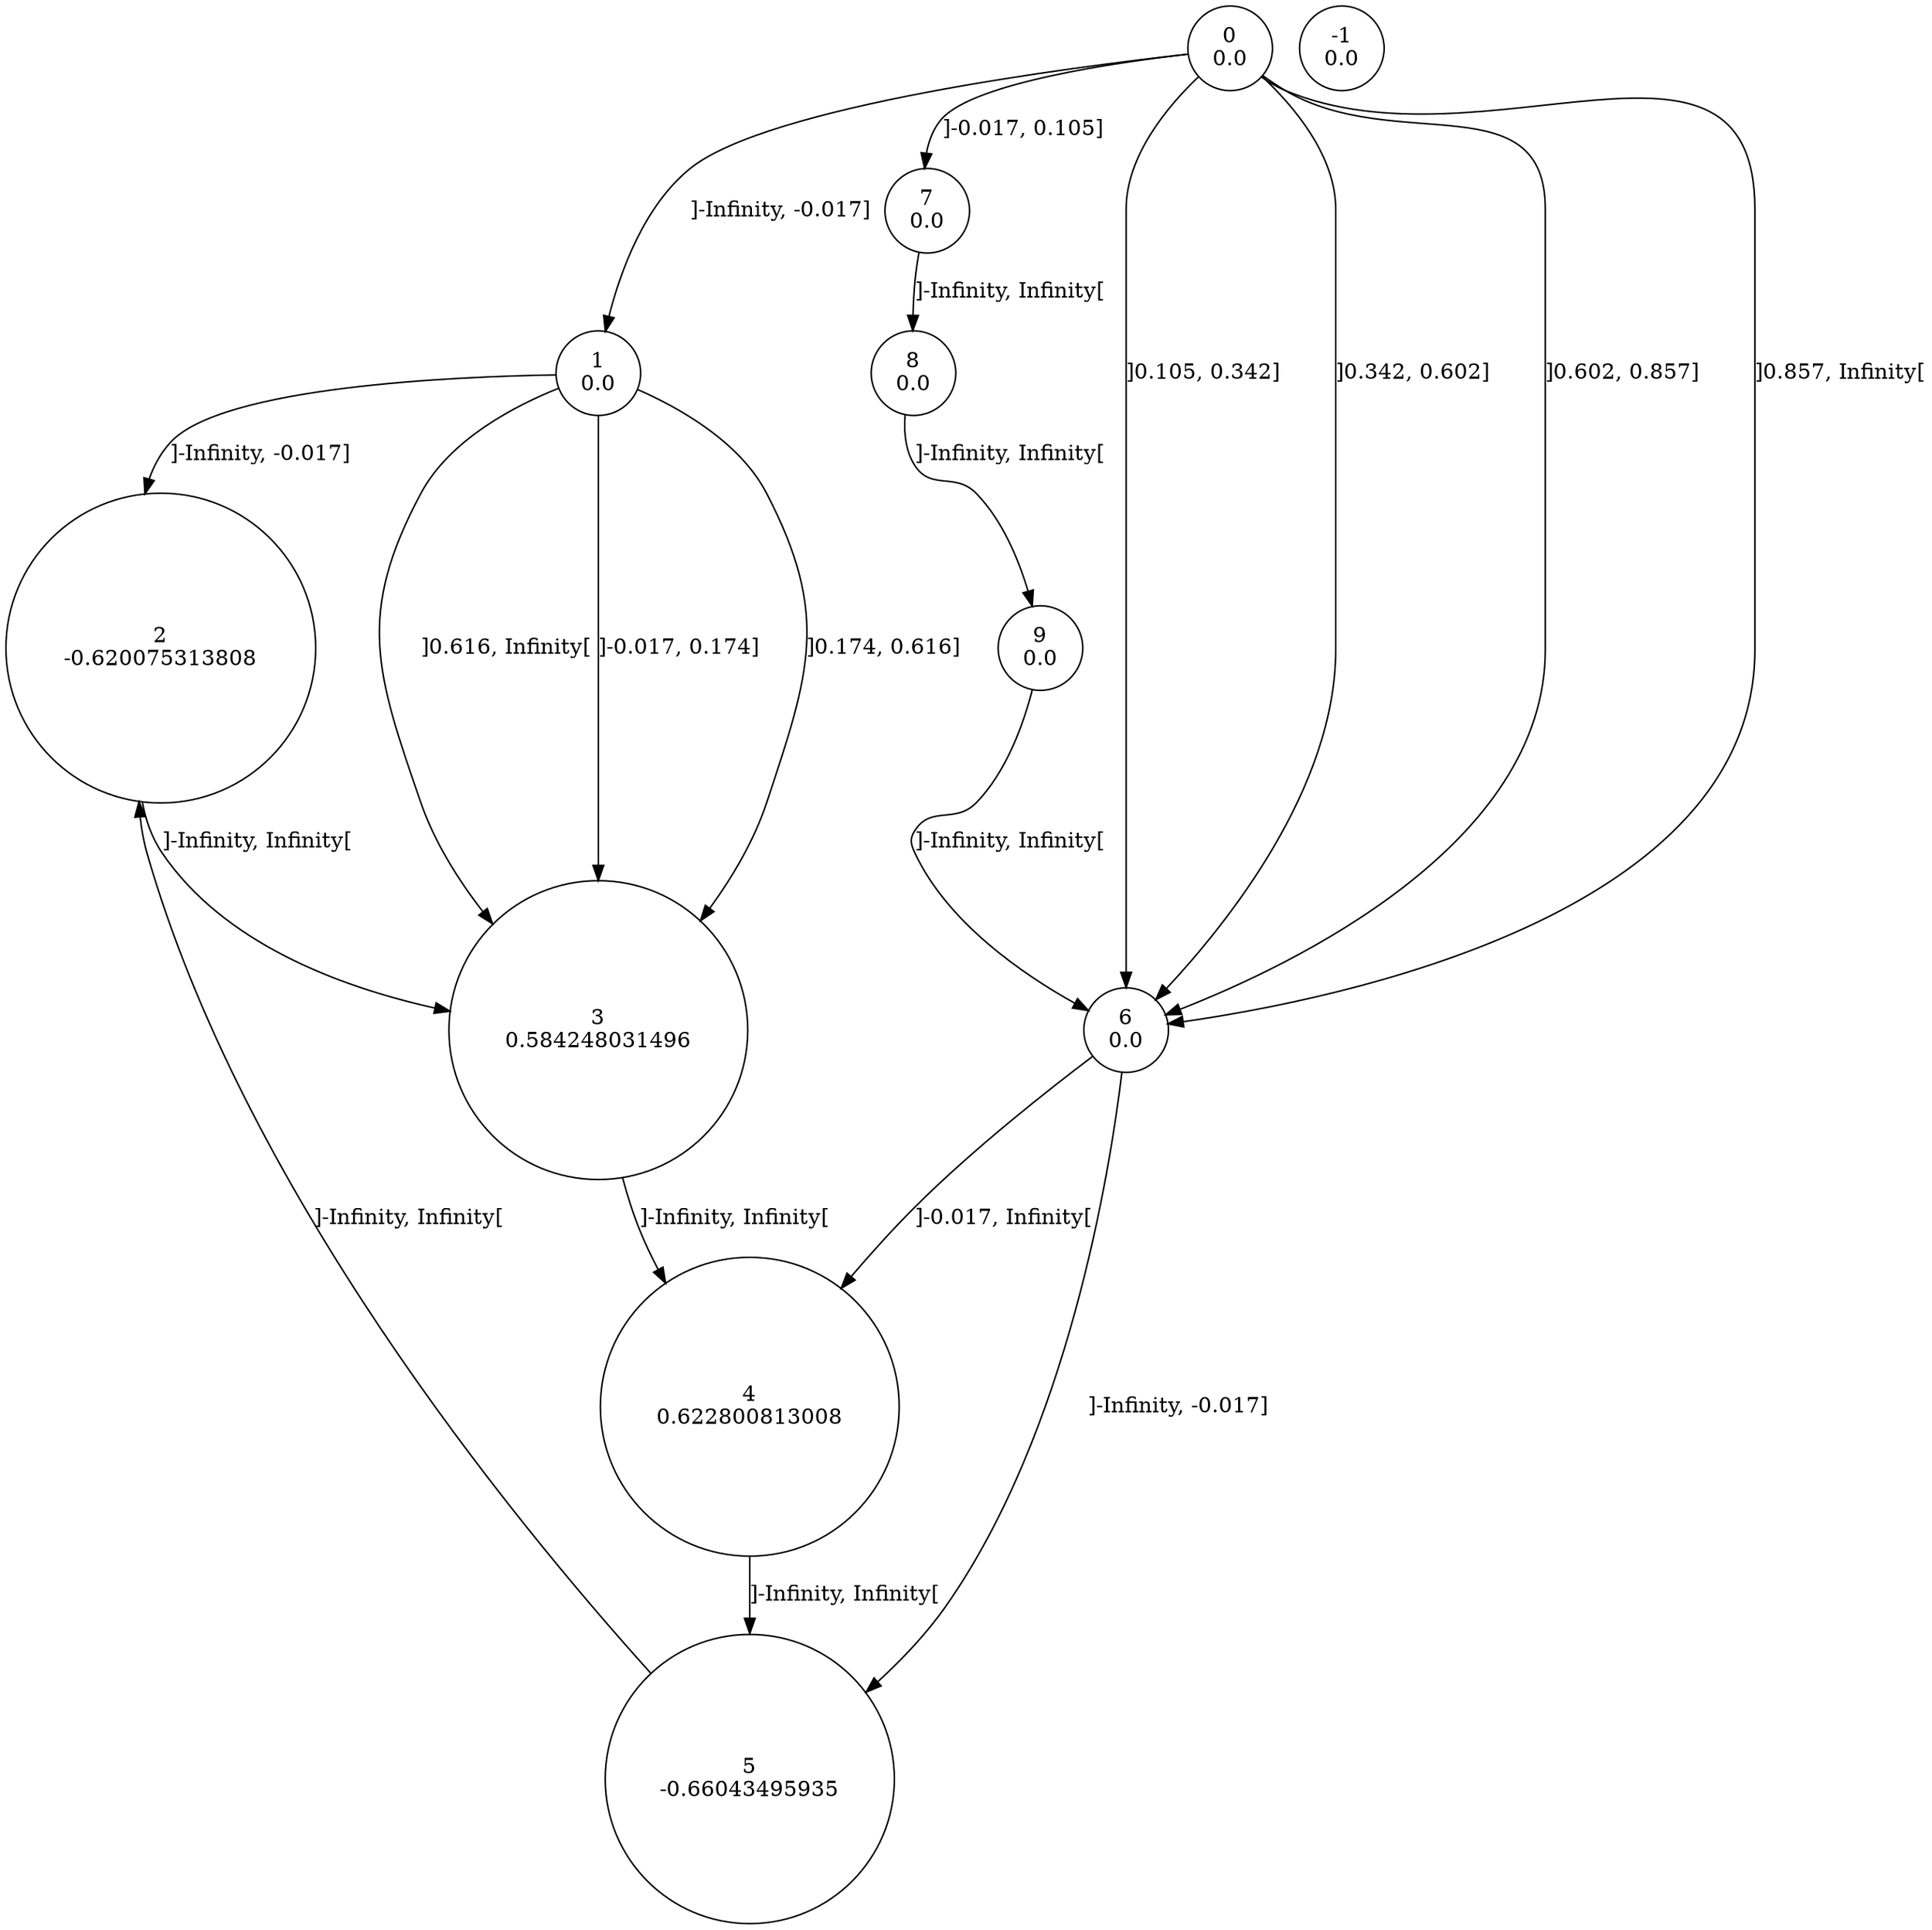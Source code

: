 digraph a {
0 [shape=circle, label="0\n0.0"];
	0->1 [ label="]-Infinity, -0.017]"];
	0->7 [ label="]-0.017, 0.105]"];
	0->6 [ label="]0.105, 0.342]"];
	0->6 [ label="]0.342, 0.602]"];
	0->6 [ label="]0.602, 0.857]"];
	0->6 [ label="]0.857, Infinity["];
1 [shape=circle, label="1\n0.0"];
	1->2 [ label="]-Infinity, -0.017]"];
	1->3 [ label="]-0.017, 0.174]"];
	1->3 [ label="]0.174, 0.616]"];
	1->3 [ label="]0.616, Infinity["];
2 [shape=circle, label="2\n-0.620075313808"];
	2->3 [ label="]-Infinity, Infinity["];
3 [shape=circle, label="3\n0.584248031496"];
	3->4 [ label="]-Infinity, Infinity["];
4 [shape=circle, label="4\n0.622800813008"];
	4->5 [ label="]-Infinity, Infinity["];
5 [shape=circle, label="5\n-0.66043495935"];
	5->2 [ label="]-Infinity, Infinity["];
6 [shape=circle, label="6\n0.0"];
	6->5 [ label="]-Infinity, -0.017]"];
	6->4 [ label="]-0.017, Infinity["];
7 [shape=circle, label="7\n0.0"];
	7->8 [ label="]-Infinity, Infinity["];
8 [shape=circle, label="8\n0.0"];
	8->9 [ label="]-Infinity, Infinity["];
9 [shape=circle, label="9\n0.0"];
	9->6 [ label="]-Infinity, Infinity["];
-1 [shape=circle, label="-1\n0.0"];
}